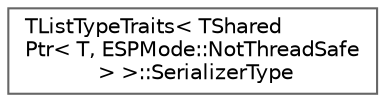 digraph "Graphical Class Hierarchy"
{
 // INTERACTIVE_SVG=YES
 // LATEX_PDF_SIZE
  bgcolor="transparent";
  edge [fontname=Helvetica,fontsize=10,labelfontname=Helvetica,labelfontsize=10];
  node [fontname=Helvetica,fontsize=10,shape=box,height=0.2,width=0.4];
  rankdir="LR";
  Node0 [id="Node000000",label="TListTypeTraits\< TShared\lPtr\< T, ESPMode::NotThreadSafe\l \> \>::SerializerType",height=0.2,width=0.4,color="grey40", fillcolor="white", style="filled",URL="$d6/dda/classTListTypeTraits_3_01TSharedPtr_3_01T_00_01ESPMode_1_1NotThreadSafe_01_4_01_4_1_1SerializerType.html",tooltip=" "];
}
